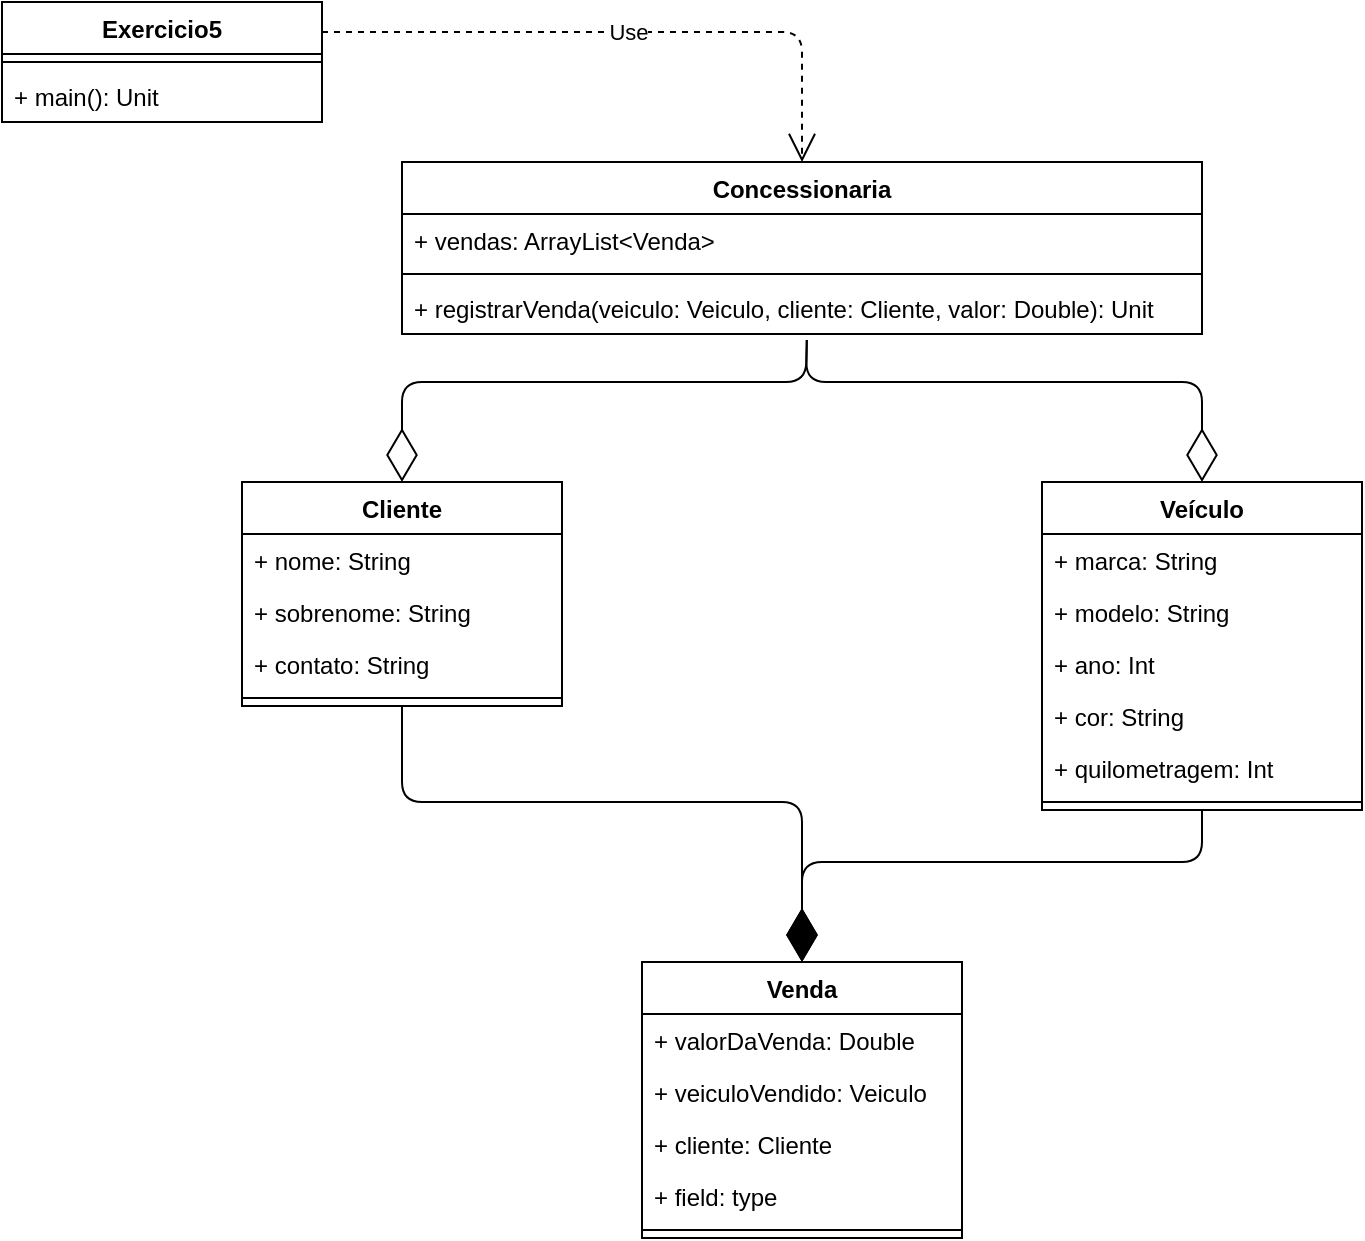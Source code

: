<mxfile version="13.6.6" type="device"><diagram id="srC0fToAldhPGXZsiwNX" name="Page-1"><mxGraphModel dx="2062" dy="700" grid="1" gridSize="10" guides="1" tooltips="1" connect="1" arrows="1" fold="1" page="1" pageScale="1" pageWidth="827" pageHeight="1169" math="0" shadow="0"><root><mxCell id="0"/><mxCell id="1" parent="0"/><mxCell id="MrDNnUwIi9Q8LfVhoEEs-27" value="" style="endArrow=diamondThin;endFill=1;endSize=24;html=1;entryX=0.5;entryY=0;entryDx=0;entryDy=0;exitX=0.5;exitY=1;exitDx=0;exitDy=0;" edge="1" parent="1" source="MrDNnUwIi9Q8LfVhoEEs-14" target="MrDNnUwIi9Q8LfVhoEEs-20"><mxGeometry width="160" relative="1" as="geometry"><mxPoint x="234.08" y="418" as="sourcePoint"/><mxPoint x="400" y="610" as="targetPoint"/><Array as="points"><mxPoint x="240" y="440"/><mxPoint x="440" y="440"/></Array></mxGeometry></mxCell><mxCell id="MrDNnUwIi9Q8LfVhoEEs-31" value="" style="endArrow=diamondThin;endFill=1;endSize=24;html=1;entryX=0.5;entryY=0;entryDx=0;entryDy=0;exitX=0.5;exitY=1;exitDx=0;exitDy=0;" edge="1" parent="1" source="MrDNnUwIi9Q8LfVhoEEs-4" target="MrDNnUwIi9Q8LfVhoEEs-20"><mxGeometry width="160" relative="1" as="geometry"><mxPoint x="638.08" y="472.002" as="sourcePoint"/><mxPoint x="490" y="360" as="targetPoint"/><Array as="points"><mxPoint x="640" y="470"/><mxPoint x="440" y="470"/></Array></mxGeometry></mxCell><mxCell id="MrDNnUwIi9Q8LfVhoEEs-36" value="" style="endArrow=diamondThin;endFill=0;endSize=24;html=1;entryX=0.5;entryY=0;entryDx=0;entryDy=0;exitX=0.506;exitY=1.115;exitDx=0;exitDy=0;exitPerimeter=0;" edge="1" parent="1" source="MrDNnUwIi9Q8LfVhoEEs-35" target="MrDNnUwIi9Q8LfVhoEEs-4"><mxGeometry width="160" relative="1" as="geometry"><mxPoint x="330" y="360" as="sourcePoint"/><mxPoint x="490" y="360" as="targetPoint"/><Array as="points"><mxPoint x="442" y="230"/><mxPoint x="640" y="230"/></Array></mxGeometry></mxCell><mxCell id="MrDNnUwIi9Q8LfVhoEEs-37" value="" style="endArrow=diamondThin;endFill=0;endSize=24;html=1;exitX=0.506;exitY=1.115;exitDx=0;exitDy=0;exitPerimeter=0;entryX=0.5;entryY=0;entryDx=0;entryDy=0;" edge="1" parent="1" source="MrDNnUwIi9Q8LfVhoEEs-35" target="MrDNnUwIi9Q8LfVhoEEs-14"><mxGeometry width="160" relative="1" as="geometry"><mxPoint x="330" y="360" as="sourcePoint"/><mxPoint x="200" y="360" as="targetPoint"/><Array as="points"><mxPoint x="442" y="230"/><mxPoint x="240" y="230"/></Array></mxGeometry></mxCell><mxCell id="MrDNnUwIi9Q8LfVhoEEs-32" value="Concessionaria" style="swimlane;fontStyle=1;align=center;verticalAlign=top;childLayout=stackLayout;horizontal=1;startSize=26;horizontalStack=0;resizeParent=1;resizeParentMax=0;resizeLast=0;collapsible=1;marginBottom=0;" vertex="1" parent="1"><mxGeometry x="240" y="120" width="400" height="86" as="geometry"/></mxCell><mxCell id="MrDNnUwIi9Q8LfVhoEEs-33" value="+ vendas: ArrayList&lt;Venda&gt;" style="text;strokeColor=none;fillColor=none;align=left;verticalAlign=top;spacingLeft=4;spacingRight=4;overflow=hidden;rotatable=0;points=[[0,0.5],[1,0.5]];portConstraint=eastwest;" vertex="1" parent="MrDNnUwIi9Q8LfVhoEEs-32"><mxGeometry y="26" width="400" height="26" as="geometry"/></mxCell><mxCell id="MrDNnUwIi9Q8LfVhoEEs-34" value="" style="line;strokeWidth=1;fillColor=none;align=left;verticalAlign=middle;spacingTop=-1;spacingLeft=3;spacingRight=3;rotatable=0;labelPosition=right;points=[];portConstraint=eastwest;" vertex="1" parent="MrDNnUwIi9Q8LfVhoEEs-32"><mxGeometry y="52" width="400" height="8" as="geometry"/></mxCell><mxCell id="MrDNnUwIi9Q8LfVhoEEs-35" value="+ registrarVenda(veiculo: Veiculo, cliente: Cliente, valor: Double): Unit" style="text;strokeColor=none;fillColor=none;align=left;verticalAlign=top;spacingLeft=4;spacingRight=4;overflow=hidden;rotatable=0;points=[[0,0.5],[1,0.5]];portConstraint=eastwest;" vertex="1" parent="MrDNnUwIi9Q8LfVhoEEs-32"><mxGeometry y="60" width="400" height="26" as="geometry"/></mxCell><mxCell id="MrDNnUwIi9Q8LfVhoEEs-4" value="Veículo" style="swimlane;fontStyle=1;align=center;verticalAlign=top;childLayout=stackLayout;horizontal=1;startSize=26;horizontalStack=0;resizeParent=1;resizeParentMax=0;resizeLast=0;collapsible=1;marginBottom=0;" vertex="1" parent="1"><mxGeometry x="560" y="280" width="160" height="164" as="geometry"/></mxCell><mxCell id="MrDNnUwIi9Q8LfVhoEEs-5" value="+ marca: String" style="text;strokeColor=none;fillColor=none;align=left;verticalAlign=top;spacingLeft=4;spacingRight=4;overflow=hidden;rotatable=0;points=[[0,0.5],[1,0.5]];portConstraint=eastwest;" vertex="1" parent="MrDNnUwIi9Q8LfVhoEEs-4"><mxGeometry y="26" width="160" height="26" as="geometry"/></mxCell><mxCell id="MrDNnUwIi9Q8LfVhoEEs-8" value="+ modelo: String" style="text;strokeColor=none;fillColor=none;align=left;verticalAlign=top;spacingLeft=4;spacingRight=4;overflow=hidden;rotatable=0;points=[[0,0.5],[1,0.5]];portConstraint=eastwest;" vertex="1" parent="MrDNnUwIi9Q8LfVhoEEs-4"><mxGeometry y="52" width="160" height="26" as="geometry"/></mxCell><mxCell id="MrDNnUwIi9Q8LfVhoEEs-9" value="+ ano: Int" style="text;strokeColor=none;fillColor=none;align=left;verticalAlign=top;spacingLeft=4;spacingRight=4;overflow=hidden;rotatable=0;points=[[0,0.5],[1,0.5]];portConstraint=eastwest;" vertex="1" parent="MrDNnUwIi9Q8LfVhoEEs-4"><mxGeometry y="78" width="160" height="26" as="geometry"/></mxCell><mxCell id="MrDNnUwIi9Q8LfVhoEEs-10" value="+ cor: String" style="text;strokeColor=none;fillColor=none;align=left;verticalAlign=top;spacingLeft=4;spacingRight=4;overflow=hidden;rotatable=0;points=[[0,0.5],[1,0.5]];portConstraint=eastwest;" vertex="1" parent="MrDNnUwIi9Q8LfVhoEEs-4"><mxGeometry y="104" width="160" height="26" as="geometry"/></mxCell><mxCell id="MrDNnUwIi9Q8LfVhoEEs-11" value="+ quilometragem: Int" style="text;strokeColor=none;fillColor=none;align=left;verticalAlign=top;spacingLeft=4;spacingRight=4;overflow=hidden;rotatable=0;points=[[0,0.5],[1,0.5]];portConstraint=eastwest;" vertex="1" parent="MrDNnUwIi9Q8LfVhoEEs-4"><mxGeometry y="130" width="160" height="26" as="geometry"/></mxCell><mxCell id="MrDNnUwIi9Q8LfVhoEEs-6" value="" style="line;strokeWidth=1;fillColor=none;align=left;verticalAlign=middle;spacingTop=-1;spacingLeft=3;spacingRight=3;rotatable=0;labelPosition=right;points=[];portConstraint=eastwest;" vertex="1" parent="MrDNnUwIi9Q8LfVhoEEs-4"><mxGeometry y="156" width="160" height="8" as="geometry"/></mxCell><mxCell id="MrDNnUwIi9Q8LfVhoEEs-14" value="Cliente" style="swimlane;fontStyle=1;align=center;verticalAlign=top;childLayout=stackLayout;horizontal=1;startSize=26;horizontalStack=0;resizeParent=1;resizeParentMax=0;resizeLast=0;collapsible=1;marginBottom=0;" vertex="1" parent="1"><mxGeometry x="160" y="280" width="160" height="112" as="geometry"/></mxCell><mxCell id="MrDNnUwIi9Q8LfVhoEEs-15" value="+ nome: String" style="text;strokeColor=none;fillColor=none;align=left;verticalAlign=top;spacingLeft=4;spacingRight=4;overflow=hidden;rotatable=0;points=[[0,0.5],[1,0.5]];portConstraint=eastwest;" vertex="1" parent="MrDNnUwIi9Q8LfVhoEEs-14"><mxGeometry y="26" width="160" height="26" as="geometry"/></mxCell><mxCell id="MrDNnUwIi9Q8LfVhoEEs-18" value="+ sobrenome: String" style="text;strokeColor=none;fillColor=none;align=left;verticalAlign=top;spacingLeft=4;spacingRight=4;overflow=hidden;rotatable=0;points=[[0,0.5],[1,0.5]];portConstraint=eastwest;" vertex="1" parent="MrDNnUwIi9Q8LfVhoEEs-14"><mxGeometry y="52" width="160" height="26" as="geometry"/></mxCell><mxCell id="MrDNnUwIi9Q8LfVhoEEs-19" value="+ contato: String" style="text;strokeColor=none;fillColor=none;align=left;verticalAlign=top;spacingLeft=4;spacingRight=4;overflow=hidden;rotatable=0;points=[[0,0.5],[1,0.5]];portConstraint=eastwest;" vertex="1" parent="MrDNnUwIi9Q8LfVhoEEs-14"><mxGeometry y="78" width="160" height="26" as="geometry"/></mxCell><mxCell id="MrDNnUwIi9Q8LfVhoEEs-16" value="" style="line;strokeWidth=1;fillColor=none;align=left;verticalAlign=middle;spacingTop=-1;spacingLeft=3;spacingRight=3;rotatable=0;labelPosition=right;points=[];portConstraint=eastwest;" vertex="1" parent="MrDNnUwIi9Q8LfVhoEEs-14"><mxGeometry y="104" width="160" height="8" as="geometry"/></mxCell><mxCell id="MrDNnUwIi9Q8LfVhoEEs-20" value="Venda" style="swimlane;fontStyle=1;align=center;verticalAlign=top;childLayout=stackLayout;horizontal=1;startSize=26;horizontalStack=0;resizeParent=1;resizeParentMax=0;resizeLast=0;collapsible=1;marginBottom=0;" vertex="1" parent="1"><mxGeometry x="360" y="520" width="160" height="138" as="geometry"/></mxCell><mxCell id="MrDNnUwIi9Q8LfVhoEEs-21" value="+ valorDaVenda: Double" style="text;strokeColor=none;fillColor=none;align=left;verticalAlign=top;spacingLeft=4;spacingRight=4;overflow=hidden;rotatable=0;points=[[0,0.5],[1,0.5]];portConstraint=eastwest;" vertex="1" parent="MrDNnUwIi9Q8LfVhoEEs-20"><mxGeometry y="26" width="160" height="26" as="geometry"/></mxCell><mxCell id="MrDNnUwIi9Q8LfVhoEEs-24" value="+ veiculoVendido: Veiculo" style="text;strokeColor=none;fillColor=none;align=left;verticalAlign=top;spacingLeft=4;spacingRight=4;overflow=hidden;rotatable=0;points=[[0,0.5],[1,0.5]];portConstraint=eastwest;" vertex="1" parent="MrDNnUwIi9Q8LfVhoEEs-20"><mxGeometry y="52" width="160" height="26" as="geometry"/></mxCell><mxCell id="MrDNnUwIi9Q8LfVhoEEs-25" value="+ cliente: Cliente" style="text;strokeColor=none;fillColor=none;align=left;verticalAlign=top;spacingLeft=4;spacingRight=4;overflow=hidden;rotatable=0;points=[[0,0.5],[1,0.5]];portConstraint=eastwest;" vertex="1" parent="MrDNnUwIi9Q8LfVhoEEs-20"><mxGeometry y="78" width="160" height="26" as="geometry"/></mxCell><mxCell id="MrDNnUwIi9Q8LfVhoEEs-26" value="+ field: type" style="text;strokeColor=none;fillColor=none;align=left;verticalAlign=top;spacingLeft=4;spacingRight=4;overflow=hidden;rotatable=0;points=[[0,0.5],[1,0.5]];portConstraint=eastwest;" vertex="1" parent="MrDNnUwIi9Q8LfVhoEEs-20"><mxGeometry y="104" width="160" height="26" as="geometry"/></mxCell><mxCell id="MrDNnUwIi9Q8LfVhoEEs-22" value="" style="line;strokeWidth=1;fillColor=none;align=left;verticalAlign=middle;spacingTop=-1;spacingLeft=3;spacingRight=3;rotatable=0;labelPosition=right;points=[];portConstraint=eastwest;" vertex="1" parent="MrDNnUwIi9Q8LfVhoEEs-20"><mxGeometry y="130" width="160" height="8" as="geometry"/></mxCell><mxCell id="MrDNnUwIi9Q8LfVhoEEs-1" value="Exercicio5" style="swimlane;fontStyle=1;align=center;verticalAlign=top;childLayout=stackLayout;horizontal=1;startSize=26;horizontalStack=0;resizeParent=1;resizeParentMax=0;resizeLast=0;collapsible=1;marginBottom=0;" vertex="1" parent="1"><mxGeometry x="40" y="40" width="160" height="60" as="geometry"/></mxCell><mxCell id="MrDNnUwIi9Q8LfVhoEEs-2" value="" style="line;strokeWidth=1;fillColor=none;align=left;verticalAlign=middle;spacingTop=-1;spacingLeft=3;spacingRight=3;rotatable=0;labelPosition=right;points=[];portConstraint=eastwest;" vertex="1" parent="MrDNnUwIi9Q8LfVhoEEs-1"><mxGeometry y="26" width="160" height="8" as="geometry"/></mxCell><mxCell id="MrDNnUwIi9Q8LfVhoEEs-3" value="+ main(): Unit" style="text;strokeColor=none;fillColor=none;align=left;verticalAlign=top;spacingLeft=4;spacingRight=4;overflow=hidden;rotatable=0;points=[[0,0.5],[1,0.5]];portConstraint=eastwest;" vertex="1" parent="MrDNnUwIi9Q8LfVhoEEs-1"><mxGeometry y="34" width="160" height="26" as="geometry"/></mxCell><mxCell id="MrDNnUwIi9Q8LfVhoEEs-39" value="Use" style="endArrow=open;endSize=12;dashed=1;html=1;exitX=1;exitY=0.25;exitDx=0;exitDy=0;entryX=0.5;entryY=0;entryDx=0;entryDy=0;" edge="1" parent="1" source="MrDNnUwIi9Q8LfVhoEEs-1" target="MrDNnUwIi9Q8LfVhoEEs-32"><mxGeometry width="160" relative="1" as="geometry"><mxPoint x="330" y="380" as="sourcePoint"/><mxPoint x="490" y="380" as="targetPoint"/><Array as="points"><mxPoint x="440" y="55"/></Array></mxGeometry></mxCell></root></mxGraphModel></diagram></mxfile>